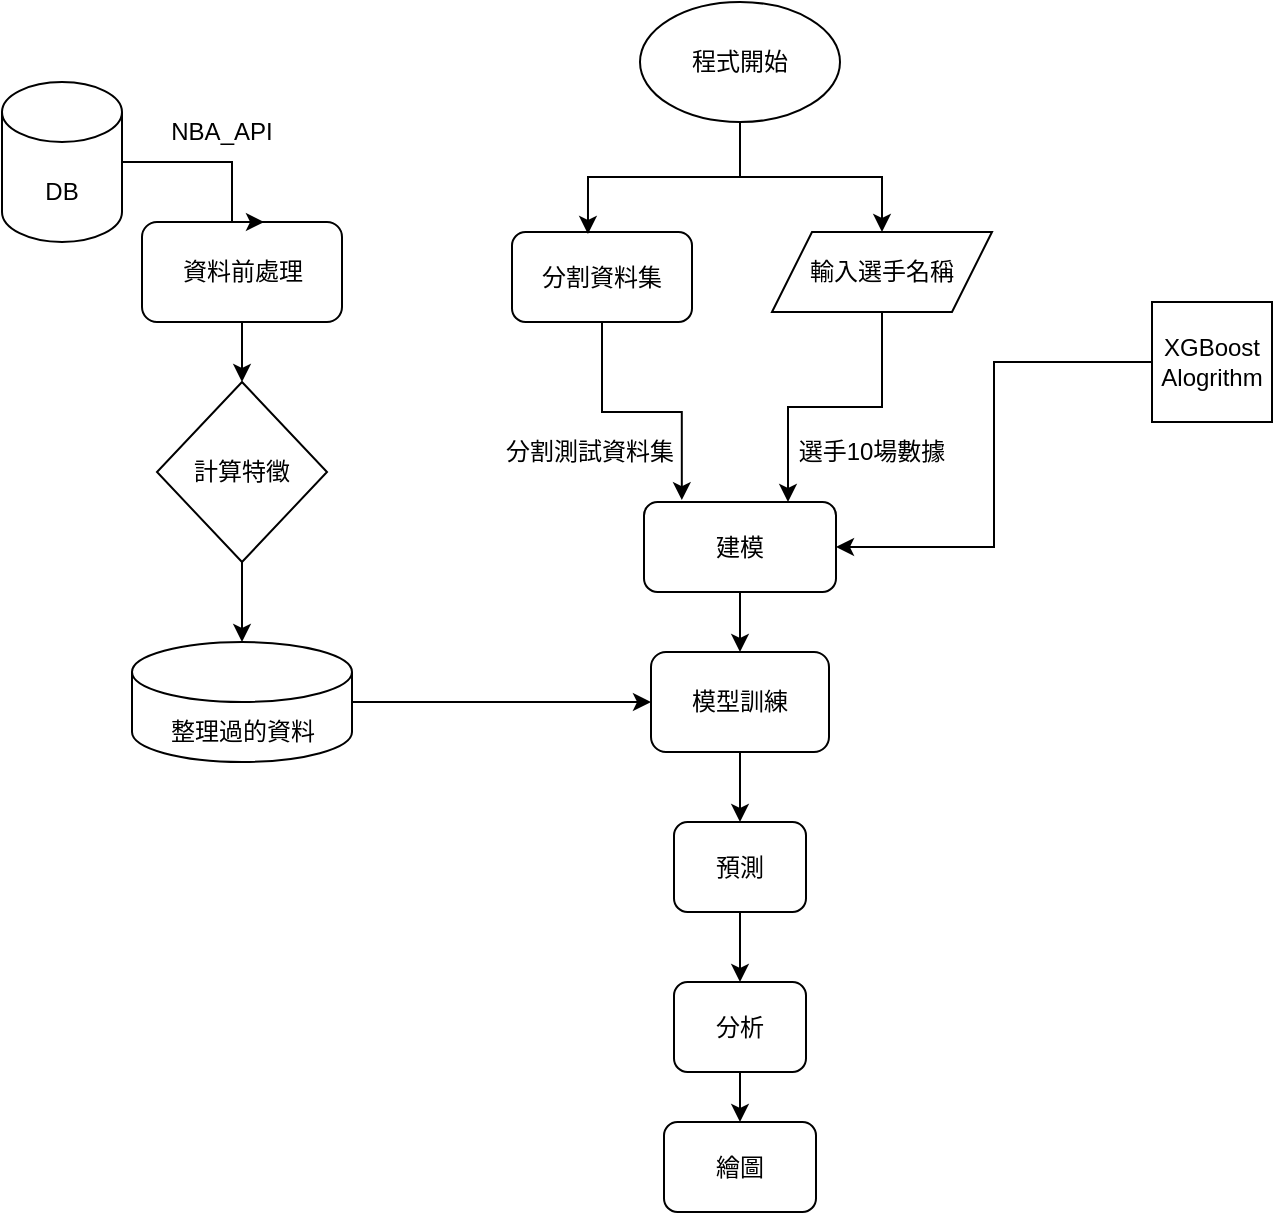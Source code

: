 <mxfile version="24.4.0" type="device">
  <diagram id="C5RBs43oDa-KdzZeNtuy" name="Page-1">
    <mxGraphModel dx="1434" dy="698" grid="1" gridSize="10" guides="1" tooltips="1" connect="1" arrows="1" fold="1" page="1" pageScale="1" pageWidth="827" pageHeight="1169" math="0" shadow="0">
      <root>
        <mxCell id="WIyWlLk6GJQsqaUBKTNV-0" />
        <mxCell id="WIyWlLk6GJQsqaUBKTNV-1" parent="WIyWlLk6GJQsqaUBKTNV-0" />
        <mxCell id="vsUGtmn5lmGGKZTb9wEo-53" style="edgeStyle=orthogonalEdgeStyle;rounded=0;orthogonalLoop=1;jettySize=auto;html=1;entryX=0.5;entryY=0;entryDx=0;entryDy=0;" parent="WIyWlLk6GJQsqaUBKTNV-1" source="vsUGtmn5lmGGKZTb9wEo-1" target="vsUGtmn5lmGGKZTb9wEo-47" edge="1">
          <mxGeometry relative="1" as="geometry" />
        </mxCell>
        <mxCell id="vsUGtmn5lmGGKZTb9wEo-1" value="" style="ellipse;whiteSpace=wrap;html=1;" parent="WIyWlLk6GJQsqaUBKTNV-1" vertex="1">
          <mxGeometry x="464" y="40" width="100" height="60" as="geometry" />
        </mxCell>
        <mxCell id="vsUGtmn5lmGGKZTb9wEo-2" value="" style="shape=cylinder3;whiteSpace=wrap;html=1;boundedLbl=1;backgroundOutline=1;size=15;" parent="WIyWlLk6GJQsqaUBKTNV-1" vertex="1">
          <mxGeometry x="145" y="80" width="60" height="80" as="geometry" />
        </mxCell>
        <mxCell id="vsUGtmn5lmGGKZTb9wEo-37" style="edgeStyle=orthogonalEdgeStyle;rounded=0;orthogonalLoop=1;jettySize=auto;html=1;" parent="WIyWlLk6GJQsqaUBKTNV-1" source="vsUGtmn5lmGGKZTb9wEo-3" target="vsUGtmn5lmGGKZTb9wEo-33" edge="1">
          <mxGeometry relative="1" as="geometry" />
        </mxCell>
        <mxCell id="vsUGtmn5lmGGKZTb9wEo-3" value="" style="rounded=1;whiteSpace=wrap;html=1;" parent="WIyWlLk6GJQsqaUBKTNV-1" vertex="1">
          <mxGeometry x="215" y="150" width="100" height="50" as="geometry" />
        </mxCell>
        <mxCell id="vsUGtmn5lmGGKZTb9wEo-5" value="DB" style="text;html=1;align=center;verticalAlign=middle;whiteSpace=wrap;rounded=0;" parent="WIyWlLk6GJQsqaUBKTNV-1" vertex="1">
          <mxGeometry x="145" y="120" width="60" height="30" as="geometry" />
        </mxCell>
        <mxCell id="vsUGtmn5lmGGKZTb9wEo-7" value="NBA_API" style="text;html=1;align=center;verticalAlign=middle;whiteSpace=wrap;rounded=0;" parent="WIyWlLk6GJQsqaUBKTNV-1" vertex="1">
          <mxGeometry x="225" y="90" width="60" height="30" as="geometry" />
        </mxCell>
        <mxCell id="vsUGtmn5lmGGKZTb9wEo-8" value="資料前處理" style="text;html=1;align=center;verticalAlign=middle;whiteSpace=wrap;rounded=0;" parent="WIyWlLk6GJQsqaUBKTNV-1" vertex="1">
          <mxGeometry x="227.5" y="160" width="75" height="30" as="geometry" />
        </mxCell>
        <mxCell id="vsUGtmn5lmGGKZTb9wEo-40" style="edgeStyle=orthogonalEdgeStyle;rounded=0;orthogonalLoop=1;jettySize=auto;html=1;entryX=0;entryY=0.5;entryDx=0;entryDy=0;" parent="WIyWlLk6GJQsqaUBKTNV-1" source="vsUGtmn5lmGGKZTb9wEo-9" target="vsUGtmn5lmGGKZTb9wEo-14" edge="1">
          <mxGeometry relative="1" as="geometry" />
        </mxCell>
        <mxCell id="vsUGtmn5lmGGKZTb9wEo-9" value="" style="shape=cylinder3;whiteSpace=wrap;html=1;boundedLbl=1;backgroundOutline=1;size=15;" parent="WIyWlLk6GJQsqaUBKTNV-1" vertex="1">
          <mxGeometry x="210" y="360" width="110" height="60" as="geometry" />
        </mxCell>
        <mxCell id="vsUGtmn5lmGGKZTb9wEo-11" value="整理過的資料" style="text;html=1;align=center;verticalAlign=middle;whiteSpace=wrap;rounded=0;" parent="WIyWlLk6GJQsqaUBKTNV-1" vertex="1">
          <mxGeometry x="227.5" y="390" width="75" height="30" as="geometry" />
        </mxCell>
        <mxCell id="vsUGtmn5lmGGKZTb9wEo-12" value="程式開始" style="text;html=1;align=center;verticalAlign=middle;whiteSpace=wrap;rounded=0;" parent="WIyWlLk6GJQsqaUBKTNV-1" vertex="1">
          <mxGeometry x="484" y="55" width="60" height="30" as="geometry" />
        </mxCell>
        <mxCell id="KZnEdi1O-3y6JhGccyzE-6" value="" style="edgeStyle=orthogonalEdgeStyle;rounded=0;orthogonalLoop=1;jettySize=auto;html=1;" edge="1" parent="WIyWlLk6GJQsqaUBKTNV-1" source="vsUGtmn5lmGGKZTb9wEo-14" target="KZnEdi1O-3y6JhGccyzE-5">
          <mxGeometry relative="1" as="geometry" />
        </mxCell>
        <mxCell id="vsUGtmn5lmGGKZTb9wEo-14" value="" style="rounded=1;whiteSpace=wrap;html=1;" parent="WIyWlLk6GJQsqaUBKTNV-1" vertex="1">
          <mxGeometry x="469.5" y="365" width="89" height="50" as="geometry" />
        </mxCell>
        <mxCell id="vsUGtmn5lmGGKZTb9wEo-15" value="模型訓練" style="text;html=1;align=center;verticalAlign=middle;whiteSpace=wrap;rounded=0;" parent="WIyWlLk6GJQsqaUBKTNV-1" vertex="1">
          <mxGeometry x="484" y="375" width="60" height="30" as="geometry" />
        </mxCell>
        <mxCell id="vsUGtmn5lmGGKZTb9wEo-29" style="edgeStyle=orthogonalEdgeStyle;rounded=0;orthogonalLoop=1;jettySize=auto;html=1;entryX=0.61;entryY=0;entryDx=0;entryDy=0;entryPerimeter=0;" parent="WIyWlLk6GJQsqaUBKTNV-1" source="vsUGtmn5lmGGKZTb9wEo-2" target="vsUGtmn5lmGGKZTb9wEo-3" edge="1">
          <mxGeometry relative="1" as="geometry">
            <Array as="points">
              <mxPoint x="260" y="120" />
              <mxPoint x="260" y="150" />
            </Array>
          </mxGeometry>
        </mxCell>
        <mxCell id="vsUGtmn5lmGGKZTb9wEo-39" style="edgeStyle=orthogonalEdgeStyle;rounded=0;orthogonalLoop=1;jettySize=auto;html=1;" parent="WIyWlLk6GJQsqaUBKTNV-1" source="vsUGtmn5lmGGKZTb9wEo-33" target="vsUGtmn5lmGGKZTb9wEo-9" edge="1">
          <mxGeometry relative="1" as="geometry" />
        </mxCell>
        <mxCell id="vsUGtmn5lmGGKZTb9wEo-33" value="" style="rhombus;whiteSpace=wrap;html=1;" parent="WIyWlLk6GJQsqaUBKTNV-1" vertex="1">
          <mxGeometry x="222.5" y="230" width="85" height="90" as="geometry" />
        </mxCell>
        <mxCell id="vsUGtmn5lmGGKZTb9wEo-38" value="計算特徵" style="text;html=1;align=center;verticalAlign=middle;whiteSpace=wrap;rounded=0;" parent="WIyWlLk6GJQsqaUBKTNV-1" vertex="1">
          <mxGeometry x="235" y="260" width="60" height="30" as="geometry" />
        </mxCell>
        <mxCell id="KZnEdi1O-3y6JhGccyzE-3" style="edgeStyle=orthogonalEdgeStyle;rounded=0;orthogonalLoop=1;jettySize=auto;html=1;entryX=0.75;entryY=0;entryDx=0;entryDy=0;" edge="1" parent="WIyWlLk6GJQsqaUBKTNV-1" source="vsUGtmn5lmGGKZTb9wEo-47" target="vsUGtmn5lmGGKZTb9wEo-55">
          <mxGeometry relative="1" as="geometry" />
        </mxCell>
        <mxCell id="vsUGtmn5lmGGKZTb9wEo-47" value="" style="shape=parallelogram;perimeter=parallelogramPerimeter;whiteSpace=wrap;html=1;fixedSize=1;" parent="WIyWlLk6GJQsqaUBKTNV-1" vertex="1">
          <mxGeometry x="530" y="155" width="110" height="40" as="geometry" />
        </mxCell>
        <mxCell id="vsUGtmn5lmGGKZTb9wEo-48" value="輸入選手名稱" style="text;html=1;align=center;verticalAlign=middle;whiteSpace=wrap;rounded=0;" parent="WIyWlLk6GJQsqaUBKTNV-1" vertex="1">
          <mxGeometry x="540" y="160" width="90" height="30" as="geometry" />
        </mxCell>
        <mxCell id="vsUGtmn5lmGGKZTb9wEo-49" value="" style="rounded=1;whiteSpace=wrap;html=1;" parent="WIyWlLk6GJQsqaUBKTNV-1" vertex="1">
          <mxGeometry x="400" y="155" width="90" height="45" as="geometry" />
        </mxCell>
        <mxCell id="vsUGtmn5lmGGKZTb9wEo-50" value="分割資料集" style="text;html=1;align=center;verticalAlign=middle;whiteSpace=wrap;rounded=0;" parent="WIyWlLk6GJQsqaUBKTNV-1" vertex="1">
          <mxGeometry x="410" y="162.5" width="70" height="30" as="geometry" />
        </mxCell>
        <mxCell id="vsUGtmn5lmGGKZTb9wEo-51" style="edgeStyle=orthogonalEdgeStyle;rounded=0;orthogonalLoop=1;jettySize=auto;html=1;entryX=0.422;entryY=0.022;entryDx=0;entryDy=0;entryPerimeter=0;" parent="WIyWlLk6GJQsqaUBKTNV-1" source="vsUGtmn5lmGGKZTb9wEo-1" target="vsUGtmn5lmGGKZTb9wEo-49" edge="1">
          <mxGeometry relative="1" as="geometry" />
        </mxCell>
        <mxCell id="vsUGtmn5lmGGKZTb9wEo-57" style="edgeStyle=orthogonalEdgeStyle;rounded=0;orthogonalLoop=1;jettySize=auto;html=1;entryX=1;entryY=0.5;entryDx=0;entryDy=0;" parent="WIyWlLk6GJQsqaUBKTNV-1" source="vsUGtmn5lmGGKZTb9wEo-54" target="vsUGtmn5lmGGKZTb9wEo-55" edge="1">
          <mxGeometry relative="1" as="geometry" />
        </mxCell>
        <mxCell id="vsUGtmn5lmGGKZTb9wEo-54" value="" style="whiteSpace=wrap;html=1;aspect=fixed;" parent="WIyWlLk6GJQsqaUBKTNV-1" vertex="1">
          <mxGeometry x="720" y="190" width="60" height="60" as="geometry" />
        </mxCell>
        <mxCell id="vsUGtmn5lmGGKZTb9wEo-71" style="edgeStyle=orthogonalEdgeStyle;rounded=0;orthogonalLoop=1;jettySize=auto;html=1;entryX=0.5;entryY=0;entryDx=0;entryDy=0;" parent="WIyWlLk6GJQsqaUBKTNV-1" source="vsUGtmn5lmGGKZTb9wEo-55" target="vsUGtmn5lmGGKZTb9wEo-14" edge="1">
          <mxGeometry relative="1" as="geometry" />
        </mxCell>
        <mxCell id="vsUGtmn5lmGGKZTb9wEo-55" value="" style="rounded=1;whiteSpace=wrap;html=1;" parent="WIyWlLk6GJQsqaUBKTNV-1" vertex="1">
          <mxGeometry x="466" y="290" width="96" height="45" as="geometry" />
        </mxCell>
        <mxCell id="vsUGtmn5lmGGKZTb9wEo-56" value="建模" style="text;html=1;align=center;verticalAlign=middle;whiteSpace=wrap;rounded=0;" parent="WIyWlLk6GJQsqaUBKTNV-1" vertex="1">
          <mxGeometry x="484" y="297.5" width="60" height="30" as="geometry" />
        </mxCell>
        <mxCell id="vsUGtmn5lmGGKZTb9wEo-58" value="XGBoost&lt;div&gt;Alogrithm&lt;/div&gt;" style="text;html=1;align=center;verticalAlign=middle;whiteSpace=wrap;rounded=0;" parent="WIyWlLk6GJQsqaUBKTNV-1" vertex="1">
          <mxGeometry x="720" y="210" width="60" height="20" as="geometry" />
        </mxCell>
        <mxCell id="vsUGtmn5lmGGKZTb9wEo-68" style="edgeStyle=orthogonalEdgeStyle;rounded=0;orthogonalLoop=1;jettySize=auto;html=1;entryX=0.197;entryY=-0.021;entryDx=0;entryDy=0;entryPerimeter=0;" parent="WIyWlLk6GJQsqaUBKTNV-1" source="vsUGtmn5lmGGKZTb9wEo-49" target="vsUGtmn5lmGGKZTb9wEo-55" edge="1">
          <mxGeometry relative="1" as="geometry" />
        </mxCell>
        <mxCell id="vsUGtmn5lmGGKZTb9wEo-69" value="分割測試資料集" style="text;html=1;align=center;verticalAlign=middle;whiteSpace=wrap;rounded=0;" parent="WIyWlLk6GJQsqaUBKTNV-1" vertex="1">
          <mxGeometry x="394" y="250" width="90" height="30" as="geometry" />
        </mxCell>
        <mxCell id="vsUGtmn5lmGGKZTb9wEo-70" value="選手10場數據" style="text;html=1;align=center;verticalAlign=middle;whiteSpace=wrap;rounded=0;" parent="WIyWlLk6GJQsqaUBKTNV-1" vertex="1">
          <mxGeometry x="540" y="250" width="80" height="30" as="geometry" />
        </mxCell>
        <mxCell id="KZnEdi1O-3y6JhGccyzE-13" style="edgeStyle=orthogonalEdgeStyle;rounded=0;orthogonalLoop=1;jettySize=auto;html=1;entryX=0.5;entryY=0;entryDx=0;entryDy=0;" edge="1" parent="WIyWlLk6GJQsqaUBKTNV-1" source="KZnEdi1O-3y6JhGccyzE-5" target="KZnEdi1O-3y6JhGccyzE-10">
          <mxGeometry relative="1" as="geometry" />
        </mxCell>
        <mxCell id="KZnEdi1O-3y6JhGccyzE-5" value="" style="whiteSpace=wrap;html=1;rounded=1;" vertex="1" parent="WIyWlLk6GJQsqaUBKTNV-1">
          <mxGeometry x="481" y="450" width="66" height="45" as="geometry" />
        </mxCell>
        <mxCell id="KZnEdi1O-3y6JhGccyzE-7" value="預測" style="text;html=1;align=center;verticalAlign=middle;whiteSpace=wrap;rounded=0;" vertex="1" parent="WIyWlLk6GJQsqaUBKTNV-1">
          <mxGeometry x="484" y="457.5" width="60" height="30" as="geometry" />
        </mxCell>
        <mxCell id="KZnEdi1O-3y6JhGccyzE-8" value="繪圖" style="rounded=1;whiteSpace=wrap;html=1;" vertex="1" parent="WIyWlLk6GJQsqaUBKTNV-1">
          <mxGeometry x="476" y="600" width="76" height="45" as="geometry" />
        </mxCell>
        <mxCell id="KZnEdi1O-3y6JhGccyzE-14" style="edgeStyle=orthogonalEdgeStyle;rounded=0;orthogonalLoop=1;jettySize=auto;html=1;entryX=0.5;entryY=0;entryDx=0;entryDy=0;" edge="1" parent="WIyWlLk6GJQsqaUBKTNV-1" source="KZnEdi1O-3y6JhGccyzE-10" target="KZnEdi1O-3y6JhGccyzE-8">
          <mxGeometry relative="1" as="geometry" />
        </mxCell>
        <mxCell id="KZnEdi1O-3y6JhGccyzE-10" value="" style="whiteSpace=wrap;html=1;rounded=1;" vertex="1" parent="WIyWlLk6GJQsqaUBKTNV-1">
          <mxGeometry x="481" y="530" width="66" height="45" as="geometry" />
        </mxCell>
        <mxCell id="KZnEdi1O-3y6JhGccyzE-11" value="分析" style="text;html=1;align=center;verticalAlign=middle;whiteSpace=wrap;rounded=0;" vertex="1" parent="WIyWlLk6GJQsqaUBKTNV-1">
          <mxGeometry x="484" y="537.5" width="60" height="30" as="geometry" />
        </mxCell>
      </root>
    </mxGraphModel>
  </diagram>
</mxfile>
